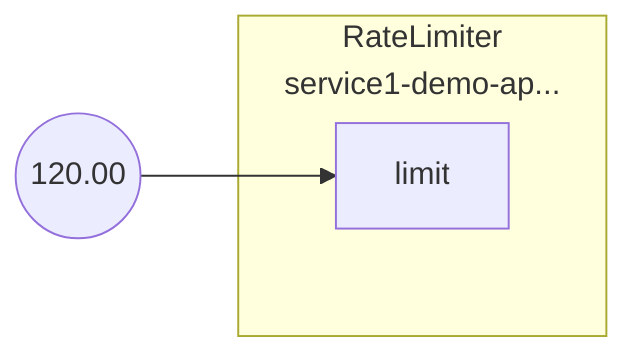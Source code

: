 flowchart LR
subgraph 0[<center>RateLimiter<br/>service1-demo-ap...</center>]
subgraph 0_inports[ ]
style 0_inports fill:none,stroke:none
0limit[limit]
end
end
FakeConstant0((120.00))
FakeConstant0 --> 0limit